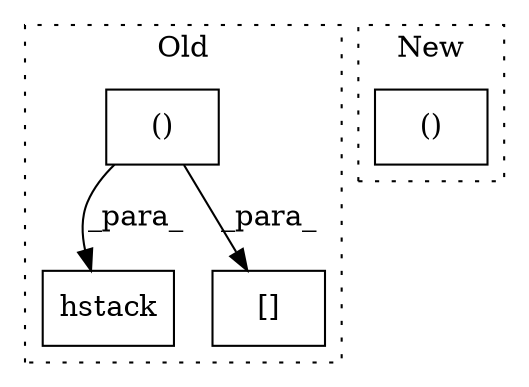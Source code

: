 digraph G {
subgraph cluster0 {
1 [label="hstack" a="32" s="1597,1745" l="14,2" shape="box"];
3 [label="()" a="106" s="1633" l="33" shape="box"];
4 [label="[]" a="2" s="1611,1666" l="22,2" shape="box"];
label = "Old";
style="dotted";
}
subgraph cluster1 {
2 [label="()" a="106" s="1668" l="22" shape="box"];
label = "New";
style="dotted";
}
3 -> 1 [label="_para_"];
3 -> 4 [label="_para_"];
}